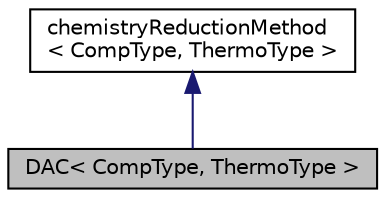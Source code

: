 digraph "DAC&lt; CompType, ThermoType &gt;"
{
  bgcolor="transparent";
  edge [fontname="Helvetica",fontsize="10",labelfontname="Helvetica",labelfontsize="10"];
  node [fontname="Helvetica",fontsize="10",shape=record];
  Node0 [label="DAC\< CompType, ThermoType \>",height=0.2,width=0.4,color="black", fillcolor="grey75", style="filled", fontcolor="black"];
  Node1 -> Node0 [dir="back",color="midnightblue",fontsize="10",style="solid",fontname="Helvetica"];
  Node1 [label="chemistryReductionMethod\l\< CompType, ThermoType \>",height=0.2,width=0.4,color="black",URL="$a31069.html",tooltip="An abstract class for methods of chemical mechanism reduction. "];
}
